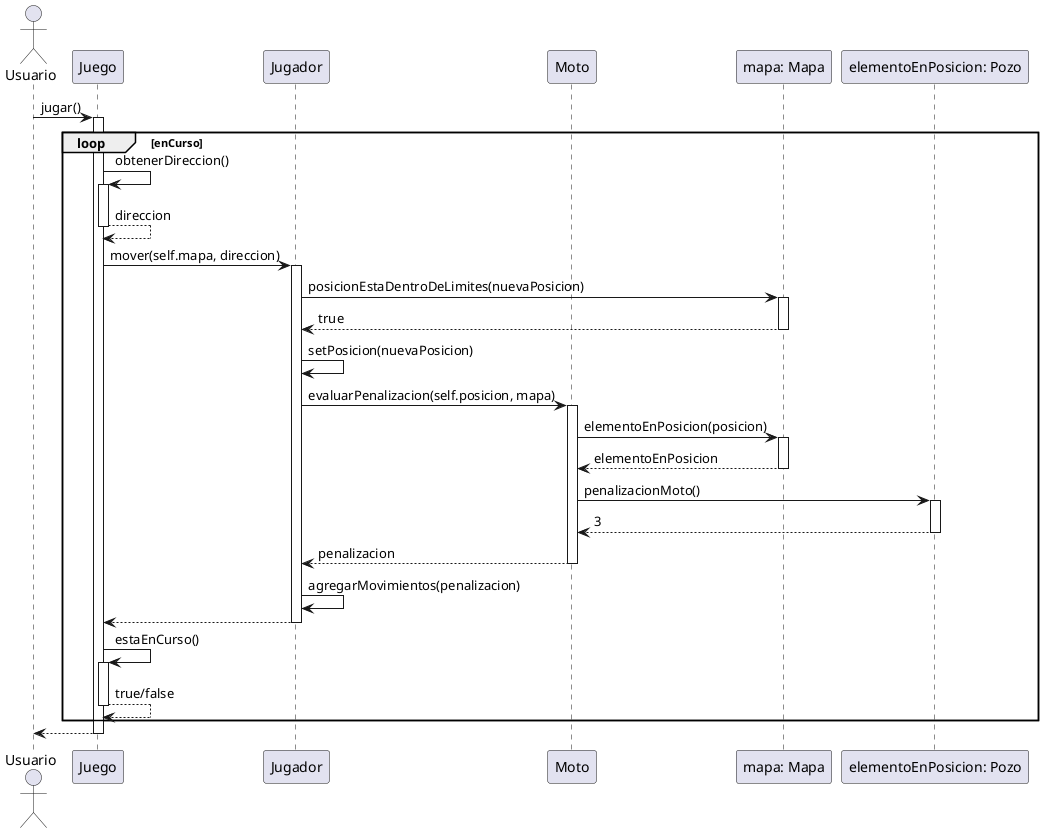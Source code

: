 @startuml

actor Usuario
participant Juego
participant Jugador
participant Moto
participant "mapa: Mapa" as mapa
participant "elementoEnPosicion: Pozo" as pozo

Usuario -> Juego ++ : jugar()
loop enCurso
	Juego -> Juego ++ : obtenerDireccion()
	' direccion = new Coordenada(...), esto es lo que obtendriamos del input.
	return direccion

	Juego -> Jugador ++ : mover(self.mapa, direccion)
	' nuevaPosicion = jugador.posicion.moverEnDireccion(direccion)
	Jugador -> mapa ++ : posicionEstaDentroDeLimites(nuevaPosicion)
	return true

	Jugador -> Jugador : setPosicion(nuevaPosicion)
	Jugador -> Moto ++ : evaluarPenalizacion(self.posicion, mapa)
	' evaluarPenalizacion() a falta de un mejor nombre...
	Moto -> mapa ++ : elementoEnPosicion(posicion)
	return elementoEnPosicion

	' De alguna forma ya sea desde mapa o desde moto (tiene mas sentido desde
	' moto), la moto se da cuenta de que obstaculo tiene abajo y evalua su
	' penalizacion. (Ahorita solo estoy pensando en las penalizaciones, luego veo
	' todo lo de recompensas).
	'
	' Igual ahora que se me ocurre cada obstaculo puede tener un metodo tipo:
	' Pozo.penalizacionMoto() o algo asi.
	' Asi llamamos a este metodo:
	' Moto.evaluarPenalizacion() {
	' 	elementoEnPosicion = Pozo()....
	' 	elementoEnPosicion.penalizacionMoto()
	' }
	'
	' Auto.evaluarPenalizacion() {
	' 	elementoEnPosicion = Piquete()....
	' 	elementoEnPosicion.penalizacionAuto()
	' }
	'
	' Igual va a tener que cambiar cuando metamos los boosters, porque pues, aqui
	' estamos llamando a un metodo para penalizaciones, asi que pues no tiene
	' sentido tener dos metodos por tipo de vehiculo, todos metidos en un
	' obstaculo. Pero por ahora me basta.
	
	Moto -> pozo ++ : penalizacionMoto()
	return 3

	' Penalizacion tambien puede ser 0.
	return penalizacion

	Jugador -> Jugador : agregarMovimientos(penalizacion)

	return

	Juego -> Juego ++ : estaEnCurso()
	' Aqui se ve si el jugador ya llego a la meta.
	return true/false
end
return

' NOTE: Agregar el retorno de los movimientos luego de mover un vehiculo.

@enduml
